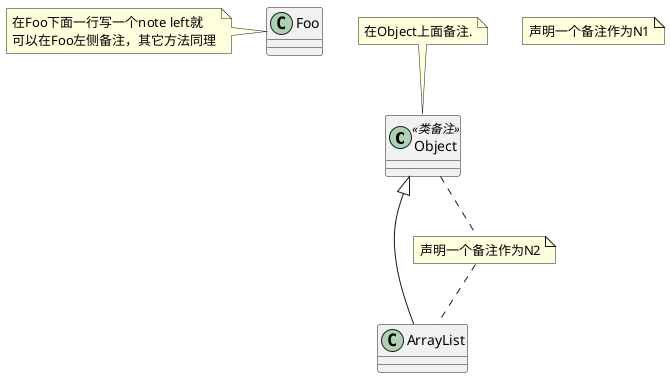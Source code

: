 @startuml
class Object << 类备注 >>
Object <|--- ArrayList

note top of Object: 在Object上面备注.

note "声明一个备注作为N1" as N1
note "声明一个备注作为N2" as N2
Object .. N2
N2 .. ArrayList

class Foo
note left: 在Foo下面一行写一个note left就\n可以在Foo左侧备注，其它方法同理

newpage

class cl2
note right of cl2
    <b>备注</b><u>可以</u>使用html，
    可以换行
end note

note as N3
    也可以使用别名，在这中间换行
end note

cl2 .. N3

@enduml
